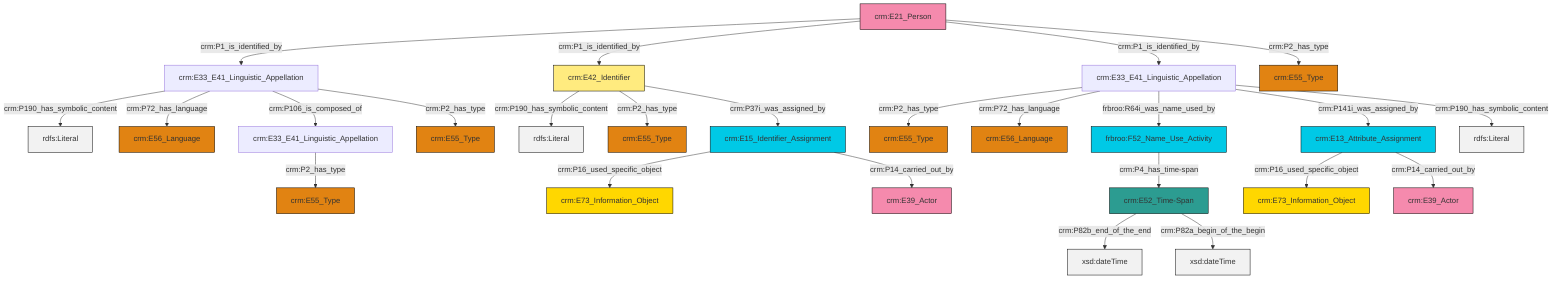 graph TD
classDef Literal fill:#f2f2f2,stroke:#000000;
classDef CRM_Entity fill:#FFFFFF,stroke:#000000;
classDef Temporal_Entity fill:#00C9E6, stroke:#000000;
classDef Type fill:#E18312, stroke:#000000;
classDef Time-Span fill:#2C9C91, stroke:#000000;
classDef Appellation fill:#FFEB7F, stroke:#000000;
classDef Place fill:#008836, stroke:#000000;
classDef Persistent_Item fill:#B266B2, stroke:#000000;
classDef Conceptual_Object fill:#FFD700, stroke:#000000;
classDef Physical_Thing fill:#D2B48C, stroke:#000000;
classDef Actor fill:#f58aad, stroke:#000000;
classDef PC_Classes fill:#4ce600, stroke:#000000;
classDef Multi fill:#cccccc,stroke:#000000;

2["crm:E33_E41_Linguistic_Appellation"]:::Default -->|crm:P2_has_type| 3["crm:E55_Type"]:::Type
8["crm:E52_Time-Span"]:::Time-Span -->|crm:P82b_end_of_the_end| 9[xsd:dateTime]:::Literal
2["crm:E33_E41_Linguistic_Appellation"]:::Default -->|crm:P72_has_language| 10["crm:E56_Language"]:::Type
13["crm:E42_Identifier"]:::Appellation -->|crm:P190_has_symbolic_content| 14[rdfs:Literal]:::Literal
15["crm:E21_Person"]:::Actor -->|crm:P1_is_identified_by| 16["crm:E33_E41_Linguistic_Appellation"]:::Default
15["crm:E21_Person"]:::Actor -->|crm:P1_is_identified_by| 13["crm:E42_Identifier"]:::Appellation
2["crm:E33_E41_Linguistic_Appellation"]:::Default -->|frbroo:R64i_was_name_used_by| 4["frbroo:F52_Name_Use_Activity"]:::Temporal_Entity
8["crm:E52_Time-Span"]:::Time-Span -->|crm:P82a_begin_of_the_begin| 23[xsd:dateTime]:::Literal
13["crm:E42_Identifier"]:::Appellation -->|crm:P2_has_type| 24["crm:E55_Type"]:::Type
6["crm:E13_Attribute_Assignment"]:::Temporal_Entity -->|crm:P16_used_specific_object| 11["crm:E73_Information_Object"]:::Conceptual_Object
16["crm:E33_E41_Linguistic_Appellation"]:::Default -->|crm:P190_has_symbolic_content| 27[rdfs:Literal]:::Literal
2["crm:E33_E41_Linguistic_Appellation"]:::Default -->|crm:P141i_was_assigned_by| 6["crm:E13_Attribute_Assignment"]:::Temporal_Entity
15["crm:E21_Person"]:::Actor -->|crm:P1_is_identified_by| 2["crm:E33_E41_Linguistic_Appellation"]:::Default
18["crm:E15_Identifier_Assignment"]:::Temporal_Entity -->|crm:P16_used_specific_object| 33["crm:E73_Information_Object"]:::Conceptual_Object
16["crm:E33_E41_Linguistic_Appellation"]:::Default -->|crm:P72_has_language| 29["crm:E56_Language"]:::Type
6["crm:E13_Attribute_Assignment"]:::Temporal_Entity -->|crm:P14_carried_out_by| 21["crm:E39_Actor"]:::Actor
16["crm:E33_E41_Linguistic_Appellation"]:::Default -->|crm:P106_is_composed_of| 31["crm:E33_E41_Linguistic_Appellation"]:::Default
16["crm:E33_E41_Linguistic_Appellation"]:::Default -->|crm:P2_has_type| 34["crm:E55_Type"]:::Type
18["crm:E15_Identifier_Assignment"]:::Temporal_Entity -->|crm:P14_carried_out_by| 25["crm:E39_Actor"]:::Actor
2["crm:E33_E41_Linguistic_Appellation"]:::Default -->|crm:P190_has_symbolic_content| 35[rdfs:Literal]:::Literal
13["crm:E42_Identifier"]:::Appellation -->|crm:P37i_was_assigned_by| 18["crm:E15_Identifier_Assignment"]:::Temporal_Entity
31["crm:E33_E41_Linguistic_Appellation"]:::Default -->|crm:P2_has_type| 38["crm:E55_Type"]:::Type
4["frbroo:F52_Name_Use_Activity"]:::Temporal_Entity -->|crm:P4_has_time-span| 8["crm:E52_Time-Span"]:::Time-Span
15["crm:E21_Person"]:::Actor -->|crm:P2_has_type| 0["crm:E55_Type"]:::Type